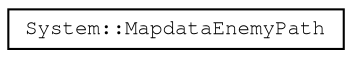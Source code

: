 digraph "Graphical Class Hierarchy"
{
 // LATEX_PDF_SIZE
  edge [fontname="FreeMono",fontsize="10",labelfontname="FreeMono",labelfontsize="10"];
  node [fontname="FreeMono",fontsize="10",shape=record];
  rankdir="LR";
  Node0 [label="System::MapdataEnemyPath",height=0.2,width=0.4,color="black", fillcolor="white", style="filled",URL="$class_system_1_1_mapdata_enemy_path.html",tooltip=" "];
}
